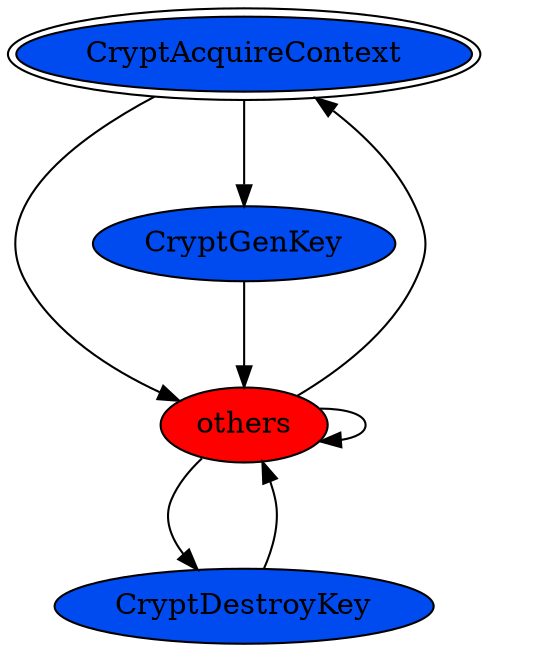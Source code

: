 digraph "./REPORTS/6794/API_PER_CATEGORY/CryptGenKey.exe_3600_Cryptography_API_per_Category_Transition_Matrix" {
	CryptAcquireContext [label=CryptAcquireContext fillcolor="#004bf0" peripheries=2 style=filled]
	others [label=others fillcolor=red style=filled]
	CryptAcquireContext -> others [label=0.5 fontcolor=white]
	CryptGenKey [label=CryptGenKey fillcolor="#004bf0" style=filled]
	CryptAcquireContext -> CryptGenKey [label=0.5 fontcolor=white]
	others -> CryptAcquireContext [label=0.0122 fontcolor=white]
	others -> others [label=0.9756 fontcolor=white]
	CryptDestroyKey [label=CryptDestroyKey fillcolor="#004bf0" style=filled]
	others -> CryptDestroyKey [label=0.0122 fontcolor=white]
	CryptGenKey -> others [label=1.0 fontcolor=white]
	CryptDestroyKey -> others [label=1.0 fontcolor=white]
}
